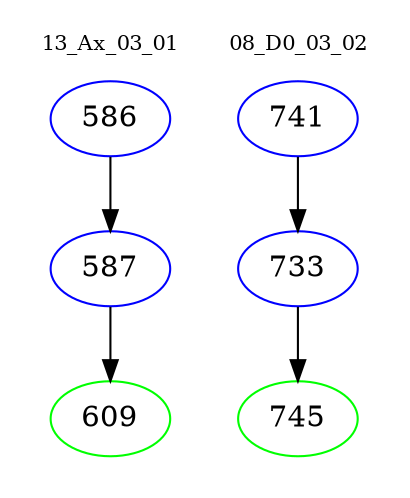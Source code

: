 digraph{
subgraph cluster_0 {
color = white
label = "13_Ax_03_01";
fontsize=10;
T0_586 [label="586", color="blue"]
T0_586 -> T0_587 [color="black"]
T0_587 [label="587", color="blue"]
T0_587 -> T0_609 [color="black"]
T0_609 [label="609", color="green"]
}
subgraph cluster_1 {
color = white
label = "08_D0_03_02";
fontsize=10;
T1_741 [label="741", color="blue"]
T1_741 -> T1_733 [color="black"]
T1_733 [label="733", color="blue"]
T1_733 -> T1_745 [color="black"]
T1_745 [label="745", color="green"]
}
}
